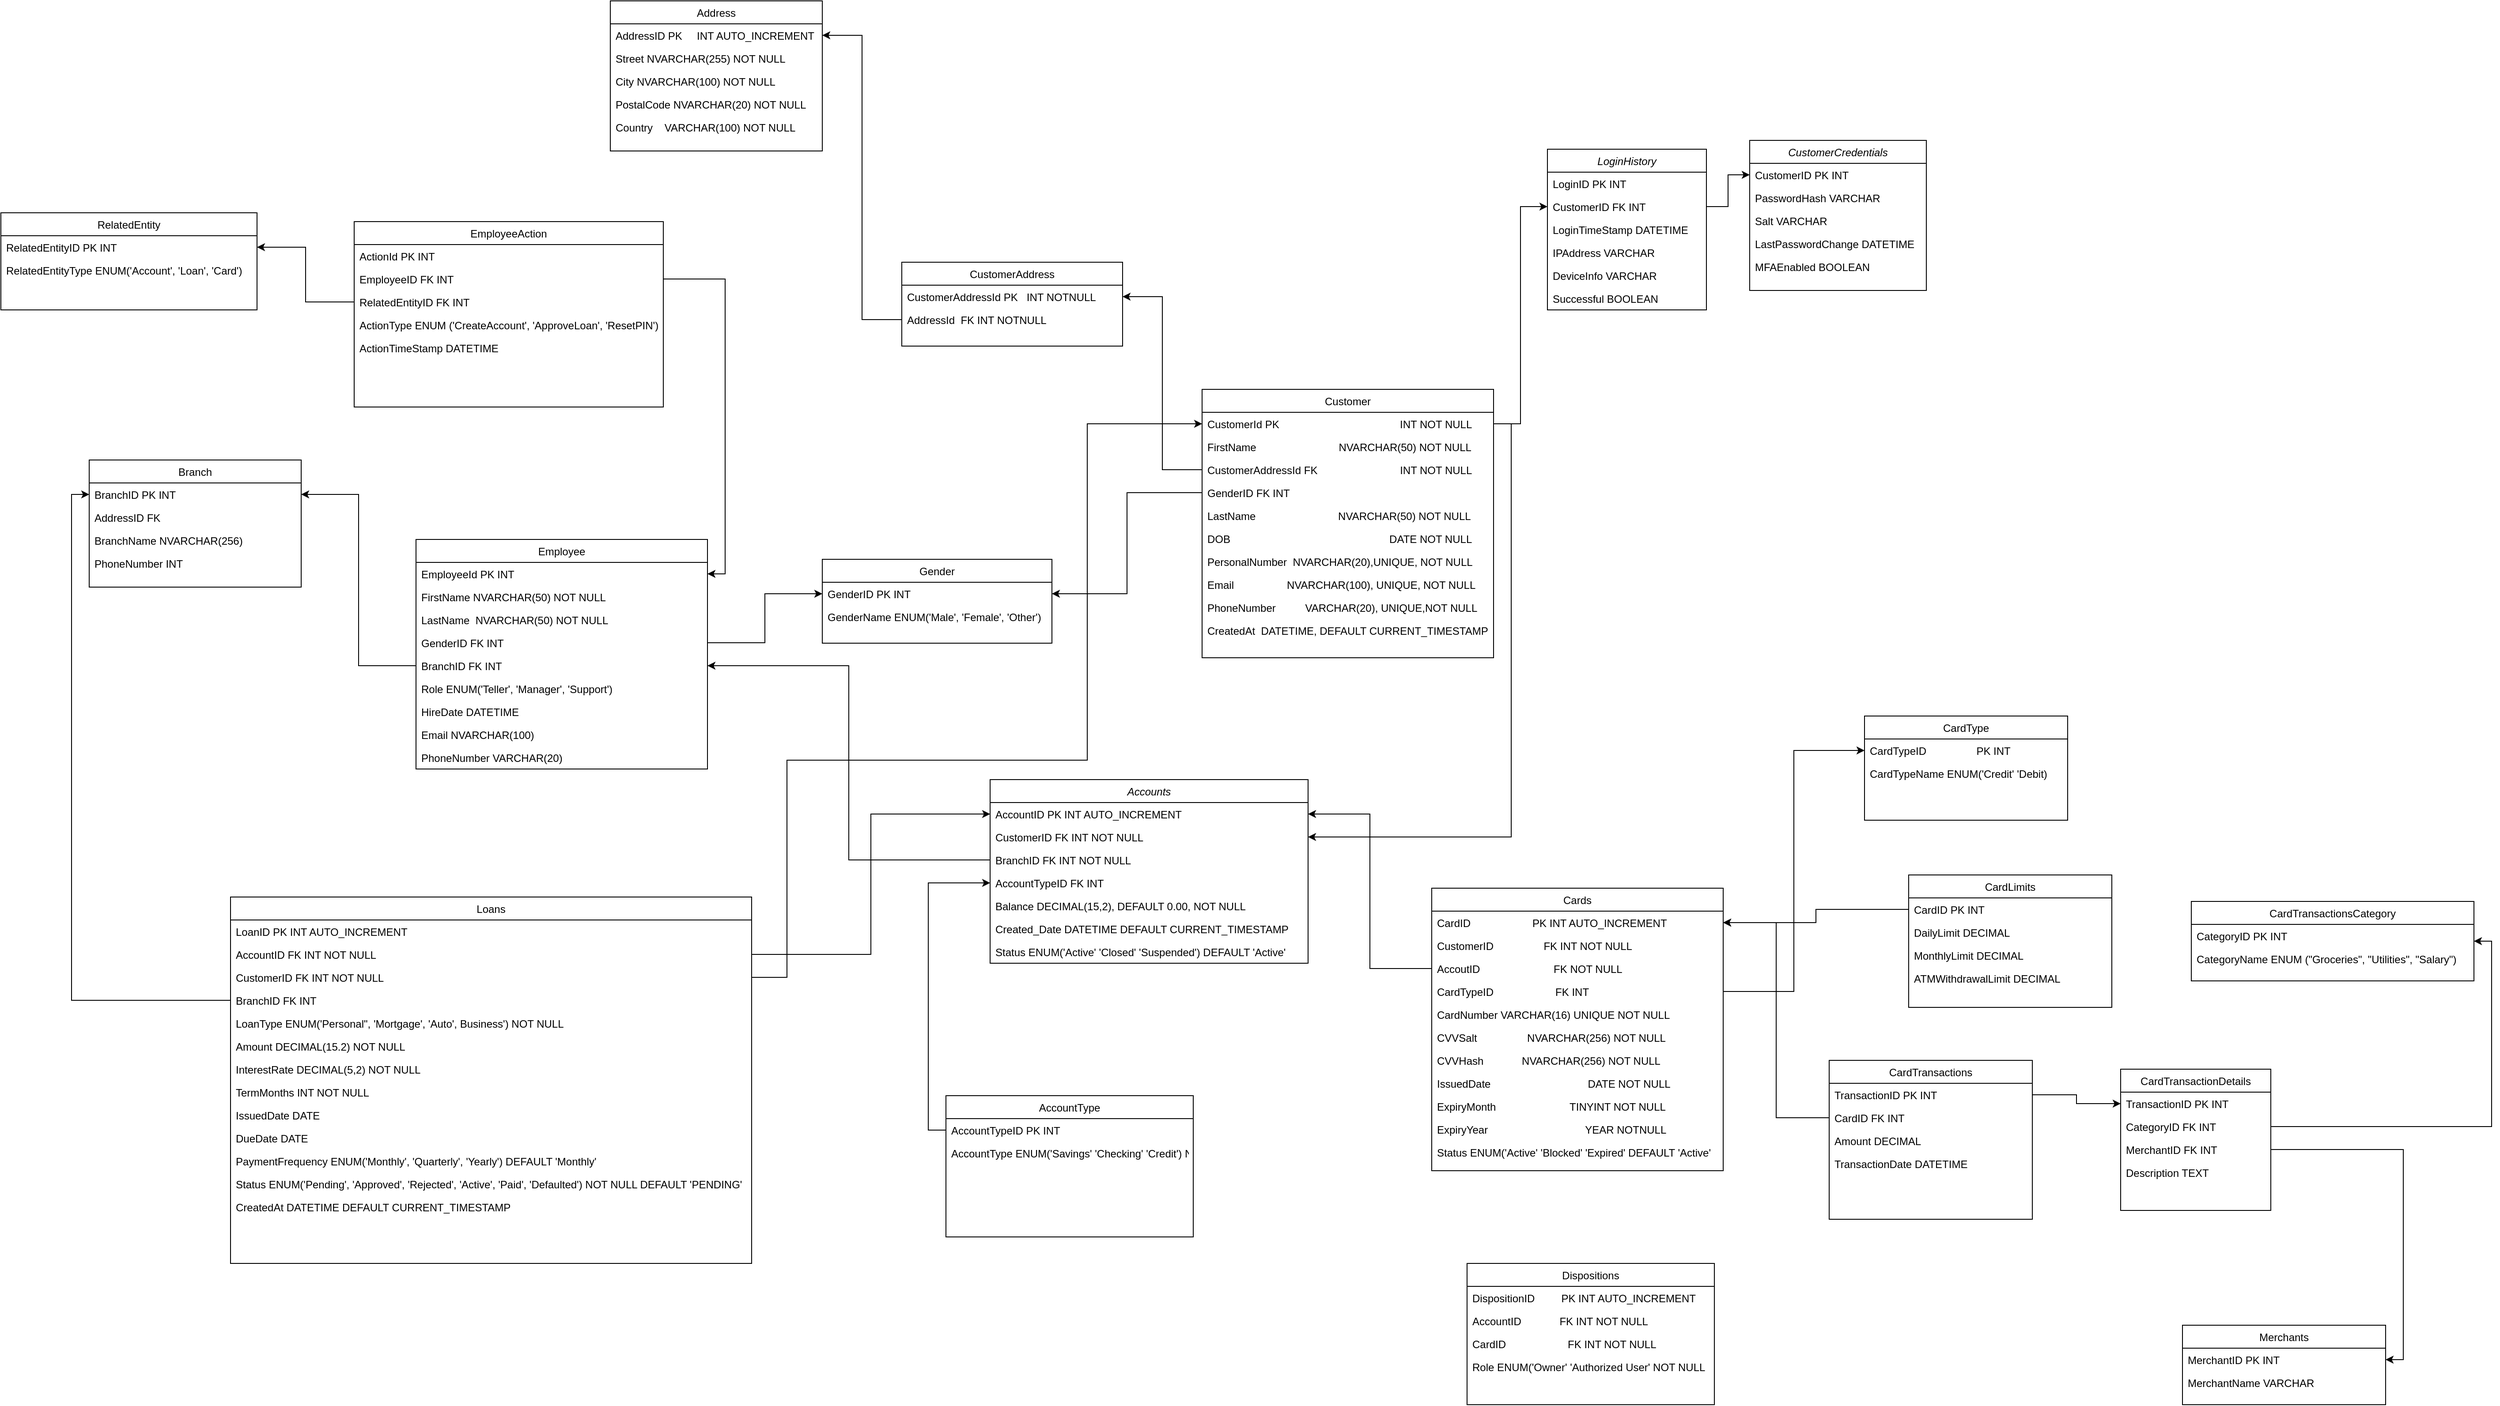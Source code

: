 <mxfile version="26.2.12">
  <diagram id="C5RBs43oDa-KdzZeNtuy" name="Page-1">
    <mxGraphModel dx="2481" dy="2051" grid="1" gridSize="10" guides="1" tooltips="1" connect="1" arrows="1" fold="1" page="1" pageScale="1" pageWidth="827" pageHeight="1169" math="0" shadow="0">
      <root>
        <mxCell id="WIyWlLk6GJQsqaUBKTNV-0" />
        <mxCell id="WIyWlLk6GJQsqaUBKTNV-1" parent="WIyWlLk6GJQsqaUBKTNV-0" />
        <mxCell id="zkfFHV4jXpPFQw0GAbJ--0" value="Accounts" style="swimlane;fontStyle=2;align=center;verticalAlign=top;childLayout=stackLayout;horizontal=1;startSize=26;horizontalStack=0;resizeParent=1;resizeLast=0;collapsible=1;marginBottom=0;rounded=0;shadow=0;strokeWidth=1;" parent="WIyWlLk6GJQsqaUBKTNV-1" vertex="1">
          <mxGeometry x="520" y="2" width="360" height="208" as="geometry">
            <mxRectangle x="230" y="140" width="160" height="26" as="alternateBounds" />
          </mxGeometry>
        </mxCell>
        <mxCell id="zkfFHV4jXpPFQw0GAbJ--1" value="AccountID PK INT AUTO_INCREMENT" style="text;align=left;verticalAlign=top;spacingLeft=4;spacingRight=4;overflow=hidden;rotatable=0;points=[[0,0.5],[1,0.5]];portConstraint=eastwest;" parent="zkfFHV4jXpPFQw0GAbJ--0" vertex="1">
          <mxGeometry y="26" width="360" height="26" as="geometry" />
        </mxCell>
        <mxCell id="zkfFHV4jXpPFQw0GAbJ--2" value="CustomerID FK INT NOT NULL" style="text;align=left;verticalAlign=top;spacingLeft=4;spacingRight=4;overflow=hidden;rotatable=0;points=[[0,0.5],[1,0.5]];portConstraint=eastwest;rounded=0;shadow=0;html=0;" parent="zkfFHV4jXpPFQw0GAbJ--0" vertex="1">
          <mxGeometry y="52" width="360" height="26" as="geometry" />
        </mxCell>
        <mxCell id="zUe7-KobAD5PYVnkhLRR-18" value="BranchID FK INT NOT NULL" style="text;align=left;verticalAlign=top;spacingLeft=4;spacingRight=4;overflow=hidden;rotatable=0;points=[[0,0.5],[1,0.5]];portConstraint=eastwest;rounded=0;shadow=0;html=0;" vertex="1" parent="zkfFHV4jXpPFQw0GAbJ--0">
          <mxGeometry y="78" width="360" height="26" as="geometry" />
        </mxCell>
        <mxCell id="zkfFHV4jXpPFQw0GAbJ--3" value="AccountTypeID FK INT" style="text;align=left;verticalAlign=top;spacingLeft=4;spacingRight=4;overflow=hidden;rotatable=0;points=[[0,0.5],[1,0.5]];portConstraint=eastwest;rounded=0;shadow=0;html=0;" parent="zkfFHV4jXpPFQw0GAbJ--0" vertex="1">
          <mxGeometry y="104" width="360" height="26" as="geometry" />
        </mxCell>
        <mxCell id="L20FEdoM2WHnFdgIkrMi-24" value="Balance DECIMAL(15,2), DEFAULT 0.00, NOT NULL" style="text;align=left;verticalAlign=top;spacingLeft=4;spacingRight=4;overflow=hidden;rotatable=0;points=[[0,0.5],[1,0.5]];portConstraint=eastwest;rounded=0;shadow=0;html=0;" parent="zkfFHV4jXpPFQw0GAbJ--0" vertex="1">
          <mxGeometry y="130" width="360" height="26" as="geometry" />
        </mxCell>
        <mxCell id="L20FEdoM2WHnFdgIkrMi-25" value="Created_Date DATETIME DEFAULT CURRENT_TIMESTAMP" style="text;align=left;verticalAlign=top;spacingLeft=4;spacingRight=4;overflow=hidden;rotatable=0;points=[[0,0.5],[1,0.5]];portConstraint=eastwest;rounded=0;shadow=0;html=0;" parent="zkfFHV4jXpPFQw0GAbJ--0" vertex="1">
          <mxGeometry y="156" width="360" height="26" as="geometry" />
        </mxCell>
        <mxCell id="L20FEdoM2WHnFdgIkrMi-26" value="Status ENUM(&#39;Active&#39; &#39;Closed&#39; &#39;Suspended&#39;) DEFAULT &#39;Active&#39;" style="text;align=left;verticalAlign=top;spacingLeft=4;spacingRight=4;overflow=hidden;rotatable=0;points=[[0,0.5],[1,0.5]];portConstraint=eastwest;rounded=0;shadow=0;html=0;" parent="zkfFHV4jXpPFQw0GAbJ--0" vertex="1">
          <mxGeometry y="182" width="360" height="26" as="geometry" />
        </mxCell>
        <mxCell id="zkfFHV4jXpPFQw0GAbJ--6" value="Customer" style="swimlane;fontStyle=0;align=center;verticalAlign=top;childLayout=stackLayout;horizontal=1;startSize=26;horizontalStack=0;resizeParent=1;resizeLast=0;collapsible=1;marginBottom=0;rounded=0;shadow=0;strokeWidth=1;" parent="WIyWlLk6GJQsqaUBKTNV-1" vertex="1">
          <mxGeometry x="760" y="-440" width="330" height="304" as="geometry">
            <mxRectangle x="130" y="380" width="160" height="26" as="alternateBounds" />
          </mxGeometry>
        </mxCell>
        <mxCell id="zkfFHV4jXpPFQw0GAbJ--11" value="CustomerId PK                                         INT NOT NULL" style="text;align=left;verticalAlign=top;spacingLeft=4;spacingRight=4;overflow=hidden;rotatable=0;points=[[0,0.5],[1,0.5]];portConstraint=eastwest;" parent="zkfFHV4jXpPFQw0GAbJ--6" vertex="1">
          <mxGeometry y="26" width="330" height="26" as="geometry" />
        </mxCell>
        <mxCell id="L20FEdoM2WHnFdgIkrMi-0" value="FirstName                            NVARCHAR(50) NOT NULL" style="text;align=left;verticalAlign=top;spacingLeft=4;spacingRight=4;overflow=hidden;rotatable=0;points=[[0,0.5],[1,0.5]];portConstraint=eastwest;" parent="zkfFHV4jXpPFQw0GAbJ--6" vertex="1">
          <mxGeometry y="52" width="330" height="26" as="geometry" />
        </mxCell>
        <mxCell id="L20FEdoM2WHnFdgIkrMi-3" value="CustomerAddressId FK                            INT NOT NULL" style="text;align=left;verticalAlign=top;spacingLeft=4;spacingRight=4;overflow=hidden;rotatable=0;points=[[0,0.5],[1,0.5]];portConstraint=eastwest;" parent="zkfFHV4jXpPFQw0GAbJ--6" vertex="1">
          <mxGeometry y="78" width="330" height="26" as="geometry" />
        </mxCell>
        <mxCell id="L20FEdoM2WHnFdgIkrMi-2" value="GenderID FK INT" style="text;align=left;verticalAlign=top;spacingLeft=4;spacingRight=4;overflow=hidden;rotatable=0;points=[[0,0.5],[1,0.5]];portConstraint=eastwest;" parent="zkfFHV4jXpPFQw0GAbJ--6" vertex="1">
          <mxGeometry y="104" width="330" height="26" as="geometry" />
        </mxCell>
        <mxCell id="L20FEdoM2WHnFdgIkrMi-1" value="LastName                            NVARCHAR(50) NOT NULL" style="text;align=left;verticalAlign=top;spacingLeft=4;spacingRight=4;overflow=hidden;rotatable=0;points=[[0,0.5],[1,0.5]];portConstraint=eastwest;" parent="zkfFHV4jXpPFQw0GAbJ--6" vertex="1">
          <mxGeometry y="130" width="330" height="26" as="geometry" />
        </mxCell>
        <mxCell id="L20FEdoM2WHnFdgIkrMi-10" value="DOB                                                      DATE NOT NULL" style="text;align=left;verticalAlign=top;spacingLeft=4;spacingRight=4;overflow=hidden;rotatable=0;points=[[0,0.5],[1,0.5]];portConstraint=eastwest;" parent="zkfFHV4jXpPFQw0GAbJ--6" vertex="1">
          <mxGeometry y="156" width="330" height="26" as="geometry" />
        </mxCell>
        <mxCell id="L20FEdoM2WHnFdgIkrMi-11" value="PersonalNumber  NVARCHAR(20),UNIQUE, NOT NULL" style="text;align=left;verticalAlign=top;spacingLeft=4;spacingRight=4;overflow=hidden;rotatable=0;points=[[0,0.5],[1,0.5]];portConstraint=eastwest;" parent="zkfFHV4jXpPFQw0GAbJ--6" vertex="1">
          <mxGeometry y="182" width="330" height="26" as="geometry" />
        </mxCell>
        <mxCell id="L20FEdoM2WHnFdgIkrMi-12" value="Email                  NVARCHAR(100), UNIQUE, NOT NULL" style="text;align=left;verticalAlign=top;spacingLeft=4;spacingRight=4;overflow=hidden;rotatable=0;points=[[0,0.5],[1,0.5]];portConstraint=eastwest;" parent="zkfFHV4jXpPFQw0GAbJ--6" vertex="1">
          <mxGeometry y="208" width="330" height="26" as="geometry" />
        </mxCell>
        <mxCell id="L20FEdoM2WHnFdgIkrMi-13" value="PhoneNumber          VARCHAR(20), UNIQUE,NOT NULL" style="text;align=left;verticalAlign=top;spacingLeft=4;spacingRight=4;overflow=hidden;rotatable=0;points=[[0,0.5],[1,0.5]];portConstraint=eastwest;" parent="zkfFHV4jXpPFQw0GAbJ--6" vertex="1">
          <mxGeometry y="234" width="330" height="26" as="geometry" />
        </mxCell>
        <mxCell id="L20FEdoM2WHnFdgIkrMi-14" value="CreatedAt  DATETIME, DEFAULT CURRENT_TIMESTAMP" style="text;align=left;verticalAlign=top;spacingLeft=4;spacingRight=4;overflow=hidden;rotatable=0;points=[[0,0.5],[1,0.5]];portConstraint=eastwest;" parent="zkfFHV4jXpPFQw0GAbJ--6" vertex="1">
          <mxGeometry y="260" width="330" height="26" as="geometry" />
        </mxCell>
        <mxCell id="zkfFHV4jXpPFQw0GAbJ--17" value="Cards" style="swimlane;fontStyle=0;align=center;verticalAlign=top;childLayout=stackLayout;horizontal=1;startSize=26;horizontalStack=0;resizeParent=1;resizeLast=0;collapsible=1;marginBottom=0;rounded=0;shadow=0;strokeWidth=1;" parent="WIyWlLk6GJQsqaUBKTNV-1" vertex="1">
          <mxGeometry x="1020" y="125" width="330" height="320" as="geometry">
            <mxRectangle x="550" y="140" width="160" height="26" as="alternateBounds" />
          </mxGeometry>
        </mxCell>
        <mxCell id="zkfFHV4jXpPFQw0GAbJ--25" value="CardID                     PK INT AUTO_INCREMENT" style="text;align=left;verticalAlign=top;spacingLeft=4;spacingRight=4;overflow=hidden;rotatable=0;points=[[0,0.5],[1,0.5]];portConstraint=eastwest;" parent="zkfFHV4jXpPFQw0GAbJ--17" vertex="1">
          <mxGeometry y="26" width="330" height="26" as="geometry" />
        </mxCell>
        <mxCell id="L20FEdoM2WHnFdgIkrMi-30" value="CustomerID                 FK INT NOT NULL" style="text;align=left;verticalAlign=top;spacingLeft=4;spacingRight=4;overflow=hidden;rotatable=0;points=[[0,0.5],[1,0.5]];portConstraint=eastwest;" parent="zkfFHV4jXpPFQw0GAbJ--17" vertex="1">
          <mxGeometry y="52" width="330" height="26" as="geometry" />
        </mxCell>
        <mxCell id="L20FEdoM2WHnFdgIkrMi-31" value="AccoutID                         FK NOT NULL" style="text;align=left;verticalAlign=top;spacingLeft=4;spacingRight=4;overflow=hidden;rotatable=0;points=[[0,0.5],[1,0.5]];portConstraint=eastwest;" parent="zkfFHV4jXpPFQw0GAbJ--17" vertex="1">
          <mxGeometry y="78" width="330" height="26" as="geometry" />
        </mxCell>
        <mxCell id="L20FEdoM2WHnFdgIkrMi-32" value="CardTypeID                     FK INT" style="text;align=left;verticalAlign=top;spacingLeft=4;spacingRight=4;overflow=hidden;rotatable=0;points=[[0,0.5],[1,0.5]];portConstraint=eastwest;" parent="zkfFHV4jXpPFQw0GAbJ--17" vertex="1">
          <mxGeometry y="104" width="330" height="26" as="geometry" />
        </mxCell>
        <mxCell id="L20FEdoM2WHnFdgIkrMi-33" value="CardNumber VARCHAR(16) UNIQUE NOT NULL" style="text;align=left;verticalAlign=top;spacingLeft=4;spacingRight=4;overflow=hidden;rotatable=0;points=[[0,0.5],[1,0.5]];portConstraint=eastwest;" parent="zkfFHV4jXpPFQw0GAbJ--17" vertex="1">
          <mxGeometry y="130" width="330" height="26" as="geometry" />
        </mxCell>
        <mxCell id="L20FEdoM2WHnFdgIkrMi-35" value="CVVSalt                 NVARCHAR(256) NOT NULL" style="text;align=left;verticalAlign=top;spacingLeft=4;spacingRight=4;overflow=hidden;rotatable=0;points=[[0,0.5],[1,0.5]];portConstraint=eastwest;" parent="zkfFHV4jXpPFQw0GAbJ--17" vertex="1">
          <mxGeometry y="156" width="330" height="26" as="geometry" />
        </mxCell>
        <mxCell id="L20FEdoM2WHnFdgIkrMi-47" value="CVVHash             NVARCHAR(256) NOT NULL" style="text;align=left;verticalAlign=top;spacingLeft=4;spacingRight=4;overflow=hidden;rotatable=0;points=[[0,0.5],[1,0.5]];portConstraint=eastwest;" parent="zkfFHV4jXpPFQw0GAbJ--17" vertex="1">
          <mxGeometry y="182" width="330" height="26" as="geometry" />
        </mxCell>
        <mxCell id="L20FEdoM2WHnFdgIkrMi-48" value="IssuedDate                                 DATE NOT NULL" style="text;align=left;verticalAlign=top;spacingLeft=4;spacingRight=4;overflow=hidden;rotatable=0;points=[[0,0.5],[1,0.5]];portConstraint=eastwest;" parent="zkfFHV4jXpPFQw0GAbJ--17" vertex="1">
          <mxGeometry y="208" width="330" height="26" as="geometry" />
        </mxCell>
        <mxCell id="L20FEdoM2WHnFdgIkrMi-49" value="ExpiryMonth                         TINYINT NOT NULL" style="text;align=left;verticalAlign=top;spacingLeft=4;spacingRight=4;overflow=hidden;rotatable=0;points=[[0,0.5],[1,0.5]];portConstraint=eastwest;" parent="zkfFHV4jXpPFQw0GAbJ--17" vertex="1">
          <mxGeometry y="234" width="330" height="26" as="geometry" />
        </mxCell>
        <mxCell id="L20FEdoM2WHnFdgIkrMi-50" value="ExpiryYear                                 YEAR NOTNULL" style="text;align=left;verticalAlign=top;spacingLeft=4;spacingRight=4;overflow=hidden;rotatable=0;points=[[0,0.5],[1,0.5]];portConstraint=eastwest;" parent="zkfFHV4jXpPFQw0GAbJ--17" vertex="1">
          <mxGeometry y="260" width="330" height="26" as="geometry" />
        </mxCell>
        <mxCell id="L20FEdoM2WHnFdgIkrMi-51" value="Status ENUM(&#39;Active&#39; &#39;Blocked&#39; &#39;Expired&#39; DEFAULT &#39;Active&#39;" style="text;align=left;verticalAlign=top;spacingLeft=4;spacingRight=4;overflow=hidden;rotatable=0;points=[[0,0.5],[1,0.5]];portConstraint=eastwest;" parent="zkfFHV4jXpPFQw0GAbJ--17" vertex="1">
          <mxGeometry y="286" width="330" height="26" as="geometry" />
        </mxCell>
        <mxCell id="mlE2L32ze8zpau-qUBDH-3" value="Address" style="swimlane;fontStyle=0;align=center;verticalAlign=top;childLayout=stackLayout;horizontal=1;startSize=26;horizontalStack=0;resizeParent=1;resizeLast=0;collapsible=1;marginBottom=0;rounded=0;shadow=0;strokeWidth=1;" parent="WIyWlLk6GJQsqaUBKTNV-1" vertex="1">
          <mxGeometry x="90" y="-880" width="240" height="170" as="geometry">
            <mxRectangle x="340" y="380" width="170" height="26" as="alternateBounds" />
          </mxGeometry>
        </mxCell>
        <mxCell id="mlE2L32ze8zpau-qUBDH-4" value="AddressID PK     INT AUTO_INCREMENT" style="text;align=left;verticalAlign=top;spacingLeft=4;spacingRight=4;overflow=hidden;rotatable=0;points=[[0,0.5],[1,0.5]];portConstraint=eastwest;" parent="mlE2L32ze8zpau-qUBDH-3" vertex="1">
          <mxGeometry y="26" width="240" height="26" as="geometry" />
        </mxCell>
        <mxCell id="L20FEdoM2WHnFdgIkrMi-16" value="Street NVARCHAR(255) NOT NULL" style="text;align=left;verticalAlign=top;spacingLeft=4;spacingRight=4;overflow=hidden;rotatable=0;points=[[0,0.5],[1,0.5]];portConstraint=eastwest;" parent="mlE2L32ze8zpau-qUBDH-3" vertex="1">
          <mxGeometry y="52" width="240" height="26" as="geometry" />
        </mxCell>
        <mxCell id="L20FEdoM2WHnFdgIkrMi-17" value="City NVARCHAR(100) NOT NULL" style="text;align=left;verticalAlign=top;spacingLeft=4;spacingRight=4;overflow=hidden;rotatable=0;points=[[0,0.5],[1,0.5]];portConstraint=eastwest;" parent="mlE2L32ze8zpau-qUBDH-3" vertex="1">
          <mxGeometry y="78" width="240" height="26" as="geometry" />
        </mxCell>
        <mxCell id="L20FEdoM2WHnFdgIkrMi-18" value="PostalCode NVARCHAR(20) NOT NULL" style="text;align=left;verticalAlign=top;spacingLeft=4;spacingRight=4;overflow=hidden;rotatable=0;points=[[0,0.5],[1,0.5]];portConstraint=eastwest;" parent="mlE2L32ze8zpau-qUBDH-3" vertex="1">
          <mxGeometry y="104" width="240" height="26" as="geometry" />
        </mxCell>
        <mxCell id="L20FEdoM2WHnFdgIkrMi-19" value="Country    VARCHAR(100) NOT NULL&#xa;" style="text;align=left;verticalAlign=top;spacingLeft=4;spacingRight=4;overflow=hidden;rotatable=0;points=[[0,0.5],[1,0.5]];portConstraint=eastwest;" parent="mlE2L32ze8zpau-qUBDH-3" vertex="1">
          <mxGeometry y="130" width="240" height="26" as="geometry" />
        </mxCell>
        <mxCell id="mlE2L32ze8zpau-qUBDH-6" value="CardType" style="swimlane;fontStyle=0;align=center;verticalAlign=top;childLayout=stackLayout;horizontal=1;startSize=26;horizontalStack=0;resizeParent=1;resizeLast=0;collapsible=1;marginBottom=0;rounded=0;shadow=0;strokeWidth=1;" parent="WIyWlLk6GJQsqaUBKTNV-1" vertex="1">
          <mxGeometry x="1510" y="-70" width="230" height="118" as="geometry">
            <mxRectangle x="550" y="140" width="160" height="26" as="alternateBounds" />
          </mxGeometry>
        </mxCell>
        <mxCell id="L20FEdoM2WHnFdgIkrMi-45" value="CardTypeID                 PK INT" style="text;align=left;verticalAlign=top;spacingLeft=4;spacingRight=4;overflow=hidden;rotatable=0;points=[[0,0.5],[1,0.5]];portConstraint=eastwest;" parent="mlE2L32ze8zpau-qUBDH-6" vertex="1">
          <mxGeometry y="26" width="230" height="26" as="geometry" />
        </mxCell>
        <mxCell id="L20FEdoM2WHnFdgIkrMi-46" value="CardTypeName ENUM(&#39;Credit&#39; &#39;Debit)" style="text;align=left;verticalAlign=top;spacingLeft=4;spacingRight=4;overflow=hidden;rotatable=0;points=[[0,0.5],[1,0.5]];portConstraint=eastwest;" parent="mlE2L32ze8zpau-qUBDH-6" vertex="1">
          <mxGeometry y="52" width="230" height="26" as="geometry" />
        </mxCell>
        <mxCell id="mlE2L32ze8zpau-qUBDH-21" value="Loans" style="swimlane;fontStyle=0;align=center;verticalAlign=top;childLayout=stackLayout;horizontal=1;startSize=26;horizontalStack=0;resizeParent=1;resizeLast=0;collapsible=1;marginBottom=0;rounded=0;shadow=0;strokeWidth=1;" parent="WIyWlLk6GJQsqaUBKTNV-1" vertex="1">
          <mxGeometry x="-340" y="135" width="590" height="415" as="geometry">
            <mxRectangle x="130" y="380" width="160" height="26" as="alternateBounds" />
          </mxGeometry>
        </mxCell>
        <mxCell id="mlE2L32ze8zpau-qUBDH-22" value="LoanID PK INT AUTO_INCREMENT" style="text;align=left;verticalAlign=top;spacingLeft=4;spacingRight=4;overflow=hidden;rotatable=0;points=[[0,0.5],[1,0.5]];portConstraint=eastwest;" parent="mlE2L32ze8zpau-qUBDH-21" vertex="1">
          <mxGeometry y="26" width="590" height="26" as="geometry" />
        </mxCell>
        <mxCell id="mlE2L32ze8zpau-qUBDH-23" value="AccountID FK INT NOT NULL" style="text;align=left;verticalAlign=top;spacingLeft=4;spacingRight=4;overflow=hidden;rotatable=0;points=[[0,0.5],[1,0.5]];portConstraint=eastwest;rounded=0;shadow=0;html=0;" parent="mlE2L32ze8zpau-qUBDH-21" vertex="1">
          <mxGeometry y="52" width="590" height="26" as="geometry" />
        </mxCell>
        <mxCell id="mlE2L32ze8zpau-qUBDH-26" value="CustomerID FK INT NOT NULL" style="text;align=left;verticalAlign=top;spacingLeft=4;spacingRight=4;overflow=hidden;rotatable=0;points=[[0,0.5],[1,0.5]];portConstraint=eastwest;" parent="mlE2L32ze8zpau-qUBDH-21" vertex="1">
          <mxGeometry y="78" width="590" height="26" as="geometry" />
        </mxCell>
        <mxCell id="zUe7-KobAD5PYVnkhLRR-36" value="BranchID FK INT" style="text;align=left;verticalAlign=top;spacingLeft=4;spacingRight=4;overflow=hidden;rotatable=0;points=[[0,0.5],[1,0.5]];portConstraint=eastwest;" vertex="1" parent="mlE2L32ze8zpau-qUBDH-21">
          <mxGeometry y="104" width="590" height="26" as="geometry" />
        </mxCell>
        <mxCell id="zUe7-KobAD5PYVnkhLRR-27" value="LoanType ENUM(&#39;Personal&quot;, &#39;Mortgage&#39;, &#39;Auto&#39;, Business&#39;) NOT NULL" style="text;align=left;verticalAlign=top;spacingLeft=4;spacingRight=4;overflow=hidden;rotatable=0;points=[[0,0.5],[1,0.5]];portConstraint=eastwest;" vertex="1" parent="mlE2L32ze8zpau-qUBDH-21">
          <mxGeometry y="130" width="590" height="26" as="geometry" />
        </mxCell>
        <mxCell id="zUe7-KobAD5PYVnkhLRR-28" value="Amount DECIMAL(15.2) NOT NULL" style="text;align=left;verticalAlign=top;spacingLeft=4;spacingRight=4;overflow=hidden;rotatable=0;points=[[0,0.5],[1,0.5]];portConstraint=eastwest;" vertex="1" parent="mlE2L32ze8zpau-qUBDH-21">
          <mxGeometry y="156" width="590" height="26" as="geometry" />
        </mxCell>
        <mxCell id="zUe7-KobAD5PYVnkhLRR-29" value="InterestRate DECIMAL(5,2) NOT NULL" style="text;align=left;verticalAlign=top;spacingLeft=4;spacingRight=4;overflow=hidden;rotatable=0;points=[[0,0.5],[1,0.5]];portConstraint=eastwest;" vertex="1" parent="mlE2L32ze8zpau-qUBDH-21">
          <mxGeometry y="182" width="590" height="26" as="geometry" />
        </mxCell>
        <mxCell id="zUe7-KobAD5PYVnkhLRR-30" value="TermMonths INT NOT NULL" style="text;align=left;verticalAlign=top;spacingLeft=4;spacingRight=4;overflow=hidden;rotatable=0;points=[[0,0.5],[1,0.5]];portConstraint=eastwest;" vertex="1" parent="mlE2L32ze8zpau-qUBDH-21">
          <mxGeometry y="208" width="590" height="26" as="geometry" />
        </mxCell>
        <mxCell id="zUe7-KobAD5PYVnkhLRR-31" value="IssuedDate DATE" style="text;align=left;verticalAlign=top;spacingLeft=4;spacingRight=4;overflow=hidden;rotatable=0;points=[[0,0.5],[1,0.5]];portConstraint=eastwest;" vertex="1" parent="mlE2L32ze8zpau-qUBDH-21">
          <mxGeometry y="234" width="590" height="26" as="geometry" />
        </mxCell>
        <mxCell id="zUe7-KobAD5PYVnkhLRR-32" value="DueDate DATE" style="text;align=left;verticalAlign=top;spacingLeft=4;spacingRight=4;overflow=hidden;rotatable=0;points=[[0,0.5],[1,0.5]];portConstraint=eastwest;" vertex="1" parent="mlE2L32ze8zpau-qUBDH-21">
          <mxGeometry y="260" width="590" height="26" as="geometry" />
        </mxCell>
        <mxCell id="zUe7-KobAD5PYVnkhLRR-33" value="PaymentFrequency ENUM(&#39;Monthly&#39;, &#39;Quarterly&#39;, &#39;Yearly&#39;) DEFAULT &#39;Monthly&#39;" style="text;align=left;verticalAlign=top;spacingLeft=4;spacingRight=4;overflow=hidden;rotatable=0;points=[[0,0.5],[1,0.5]];portConstraint=eastwest;" vertex="1" parent="mlE2L32ze8zpau-qUBDH-21">
          <mxGeometry y="286" width="590" height="26" as="geometry" />
        </mxCell>
        <mxCell id="zUe7-KobAD5PYVnkhLRR-34" value="Status ENUM(&#39;Pending&#39;, &#39;Approved&#39;, &#39;Rejected&#39;, &#39;Active&#39;, &#39;Paid&#39;, &#39;Defaulted&#39;) NOT NULL DEFAULT &#39;PENDING&#39;" style="text;align=left;verticalAlign=top;spacingLeft=4;spacingRight=4;overflow=hidden;rotatable=0;points=[[0,0.5],[1,0.5]];portConstraint=eastwest;" vertex="1" parent="mlE2L32ze8zpau-qUBDH-21">
          <mxGeometry y="312" width="590" height="26" as="geometry" />
        </mxCell>
        <mxCell id="zUe7-KobAD5PYVnkhLRR-37" value="CreatedAt DATETIME DEFAULT CURRENT_TIMESTAMP" style="text;align=left;verticalAlign=top;spacingLeft=4;spacingRight=4;overflow=hidden;rotatable=0;points=[[0,0.5],[1,0.5]];portConstraint=eastwest;" vertex="1" parent="mlE2L32ze8zpau-qUBDH-21">
          <mxGeometry y="338" width="590" height="26" as="geometry" />
        </mxCell>
        <mxCell id="L20FEdoM2WHnFdgIkrMi-4" value="CustomerAddress" style="swimlane;fontStyle=0;align=center;verticalAlign=top;childLayout=stackLayout;horizontal=1;startSize=26;horizontalStack=0;resizeParent=1;resizeLast=0;collapsible=1;marginBottom=0;rounded=0;shadow=0;strokeWidth=1;" parent="WIyWlLk6GJQsqaUBKTNV-1" vertex="1">
          <mxGeometry x="420" y="-584" width="250" height="95" as="geometry">
            <mxRectangle x="340" y="380" width="170" height="26" as="alternateBounds" />
          </mxGeometry>
        </mxCell>
        <mxCell id="L20FEdoM2WHnFdgIkrMi-5" value="CustomerAddressId PK   INT NOTNULL" style="text;align=left;verticalAlign=top;spacingLeft=4;spacingRight=4;overflow=hidden;rotatable=0;points=[[0,0.5],[1,0.5]];portConstraint=eastwest;" parent="L20FEdoM2WHnFdgIkrMi-4" vertex="1">
          <mxGeometry y="26" width="250" height="26" as="geometry" />
        </mxCell>
        <mxCell id="L20FEdoM2WHnFdgIkrMi-6" value="AddressId  FK INT NOTNULL" style="text;align=left;verticalAlign=top;spacingLeft=4;spacingRight=4;overflow=hidden;rotatable=0;points=[[0,0.5],[1,0.5]];portConstraint=eastwest;" parent="L20FEdoM2WHnFdgIkrMi-4" vertex="1">
          <mxGeometry y="52" width="250" height="26" as="geometry" />
        </mxCell>
        <mxCell id="L20FEdoM2WHnFdgIkrMi-52" value="Dispositions" style="swimlane;fontStyle=0;align=center;verticalAlign=top;childLayout=stackLayout;horizontal=1;startSize=26;horizontalStack=0;resizeParent=1;resizeLast=0;collapsible=1;marginBottom=0;rounded=0;shadow=0;strokeWidth=1;" parent="WIyWlLk6GJQsqaUBKTNV-1" vertex="1">
          <mxGeometry x="1060" y="550" width="280" height="160" as="geometry">
            <mxRectangle x="130" y="380" width="160" height="26" as="alternateBounds" />
          </mxGeometry>
        </mxCell>
        <mxCell id="L20FEdoM2WHnFdgIkrMi-53" value="DispositionID         PK INT AUTO_INCREMENT" style="text;align=left;verticalAlign=top;spacingLeft=4;spacingRight=4;overflow=hidden;rotatable=0;points=[[0,0.5],[1,0.5]];portConstraint=eastwest;" parent="L20FEdoM2WHnFdgIkrMi-52" vertex="1">
          <mxGeometry y="26" width="280" height="26" as="geometry" />
        </mxCell>
        <mxCell id="L20FEdoM2WHnFdgIkrMi-57" value="AccountID             FK INT NOT NULL" style="text;align=left;verticalAlign=top;spacingLeft=4;spacingRight=4;overflow=hidden;rotatable=0;points=[[0,0.5],[1,0.5]];portConstraint=eastwest;" parent="L20FEdoM2WHnFdgIkrMi-52" vertex="1">
          <mxGeometry y="52" width="280" height="26" as="geometry" />
        </mxCell>
        <mxCell id="L20FEdoM2WHnFdgIkrMi-64" value="CardID                     FK INT NOT NULL" style="text;align=left;verticalAlign=top;spacingLeft=4;spacingRight=4;overflow=hidden;rotatable=0;points=[[0,0.5],[1,0.5]];portConstraint=eastwest;" parent="L20FEdoM2WHnFdgIkrMi-52" vertex="1">
          <mxGeometry y="78" width="280" height="26" as="geometry" />
        </mxCell>
        <mxCell id="L20FEdoM2WHnFdgIkrMi-65" value="Role ENUM(&#39;Owner&#39; &#39;Authorized User&#39; NOT NULL&#xa;" style="text;align=left;verticalAlign=top;spacingLeft=4;spacingRight=4;overflow=hidden;rotatable=0;points=[[0,0.5],[1,0.5]];portConstraint=eastwest;" parent="L20FEdoM2WHnFdgIkrMi-52" vertex="1">
          <mxGeometry y="104" width="280" height="26" as="geometry" />
        </mxCell>
        <mxCell id="zU0e9vb9kJjyDiXR6EPO-0" value="LoginHistory" style="swimlane;fontStyle=2;align=center;verticalAlign=top;childLayout=stackLayout;horizontal=1;startSize=26;horizontalStack=0;resizeParent=1;resizeLast=0;collapsible=1;marginBottom=0;rounded=0;shadow=0;strokeWidth=1;" parent="WIyWlLk6GJQsqaUBKTNV-1" vertex="1">
          <mxGeometry x="1151" y="-712" width="180" height="182" as="geometry">
            <mxRectangle x="230" y="140" width="160" height="26" as="alternateBounds" />
          </mxGeometry>
        </mxCell>
        <mxCell id="zU0e9vb9kJjyDiXR6EPO-1" value="LoginID PK INT" style="text;align=left;verticalAlign=top;spacingLeft=4;spacingRight=4;overflow=hidden;rotatable=0;points=[[0,0.5],[1,0.5]];portConstraint=eastwest;" parent="zU0e9vb9kJjyDiXR6EPO-0" vertex="1">
          <mxGeometry y="26" width="180" height="26" as="geometry" />
        </mxCell>
        <mxCell id="zU0e9vb9kJjyDiXR6EPO-2" value="CustomerID FK INT" style="text;align=left;verticalAlign=top;spacingLeft=4;spacingRight=4;overflow=hidden;rotatable=0;points=[[0,0.5],[1,0.5]];portConstraint=eastwest;rounded=0;shadow=0;html=0;" parent="zU0e9vb9kJjyDiXR6EPO-0" vertex="1">
          <mxGeometry y="52" width="180" height="26" as="geometry" />
        </mxCell>
        <mxCell id="zU0e9vb9kJjyDiXR6EPO-3" value="LoginTimeStamp DATETIME" style="text;align=left;verticalAlign=top;spacingLeft=4;spacingRight=4;overflow=hidden;rotatable=0;points=[[0,0.5],[1,0.5]];portConstraint=eastwest;rounded=0;shadow=0;html=0;" parent="zU0e9vb9kJjyDiXR6EPO-0" vertex="1">
          <mxGeometry y="78" width="180" height="26" as="geometry" />
        </mxCell>
        <mxCell id="zU0e9vb9kJjyDiXR6EPO-4" value="IPAddress VARCHAR" style="text;align=left;verticalAlign=top;spacingLeft=4;spacingRight=4;overflow=hidden;rotatable=0;points=[[0,0.5],[1,0.5]];portConstraint=eastwest;rounded=0;shadow=0;html=0;" parent="zU0e9vb9kJjyDiXR6EPO-0" vertex="1">
          <mxGeometry y="104" width="180" height="26" as="geometry" />
        </mxCell>
        <mxCell id="zU0e9vb9kJjyDiXR6EPO-5" value="DeviceInfo VARCHAR" style="text;align=left;verticalAlign=top;spacingLeft=4;spacingRight=4;overflow=hidden;rotatable=0;points=[[0,0.5],[1,0.5]];portConstraint=eastwest;rounded=0;shadow=0;html=0;" parent="zU0e9vb9kJjyDiXR6EPO-0" vertex="1">
          <mxGeometry y="130" width="180" height="26" as="geometry" />
        </mxCell>
        <mxCell id="zU0e9vb9kJjyDiXR6EPO-6" value="Successful BOOLEAN" style="text;align=left;verticalAlign=top;spacingLeft=4;spacingRight=4;overflow=hidden;rotatable=0;points=[[0,0.5],[1,0.5]];portConstraint=eastwest;rounded=0;shadow=0;html=0;" parent="zU0e9vb9kJjyDiXR6EPO-0" vertex="1">
          <mxGeometry y="156" width="180" height="26" as="geometry" />
        </mxCell>
        <mxCell id="zU0e9vb9kJjyDiXR6EPO-7" value="CustomerCredentials" style="swimlane;fontStyle=2;align=center;verticalAlign=top;childLayout=stackLayout;horizontal=1;startSize=26;horizontalStack=0;resizeParent=1;resizeLast=0;collapsible=1;marginBottom=0;rounded=0;shadow=0;strokeWidth=1;" parent="WIyWlLk6GJQsqaUBKTNV-1" vertex="1">
          <mxGeometry x="1380" y="-722" width="200" height="170" as="geometry">
            <mxRectangle x="230" y="140" width="160" height="26" as="alternateBounds" />
          </mxGeometry>
        </mxCell>
        <mxCell id="zU0e9vb9kJjyDiXR6EPO-8" value="CustomerID PK INT" style="text;align=left;verticalAlign=top;spacingLeft=4;spacingRight=4;overflow=hidden;rotatable=0;points=[[0,0.5],[1,0.5]];portConstraint=eastwest;" parent="zU0e9vb9kJjyDiXR6EPO-7" vertex="1">
          <mxGeometry y="26" width="200" height="26" as="geometry" />
        </mxCell>
        <mxCell id="zU0e9vb9kJjyDiXR6EPO-9" value="PasswordHash VARCHAR" style="text;align=left;verticalAlign=top;spacingLeft=4;spacingRight=4;overflow=hidden;rotatable=0;points=[[0,0.5],[1,0.5]];portConstraint=eastwest;rounded=0;shadow=0;html=0;" parent="zU0e9vb9kJjyDiXR6EPO-7" vertex="1">
          <mxGeometry y="52" width="200" height="26" as="geometry" />
        </mxCell>
        <mxCell id="zU0e9vb9kJjyDiXR6EPO-10" value="Salt VARCHAR" style="text;align=left;verticalAlign=top;spacingLeft=4;spacingRight=4;overflow=hidden;rotatable=0;points=[[0,0.5],[1,0.5]];portConstraint=eastwest;rounded=0;shadow=0;html=0;" parent="zU0e9vb9kJjyDiXR6EPO-7" vertex="1">
          <mxGeometry y="78" width="200" height="26" as="geometry" />
        </mxCell>
        <mxCell id="zU0e9vb9kJjyDiXR6EPO-11" value="LastPasswordChange DATETIME" style="text;align=left;verticalAlign=top;spacingLeft=4;spacingRight=4;overflow=hidden;rotatable=0;points=[[0,0.5],[1,0.5]];portConstraint=eastwest;rounded=0;shadow=0;html=0;" parent="zU0e9vb9kJjyDiXR6EPO-7" vertex="1">
          <mxGeometry y="104" width="200" height="26" as="geometry" />
        </mxCell>
        <mxCell id="zU0e9vb9kJjyDiXR6EPO-12" value="MFAEnabled BOOLEAN" style="text;align=left;verticalAlign=top;spacingLeft=4;spacingRight=4;overflow=hidden;rotatable=0;points=[[0,0.5],[1,0.5]];portConstraint=eastwest;rounded=0;shadow=0;html=0;" parent="zU0e9vb9kJjyDiXR6EPO-7" vertex="1">
          <mxGeometry y="130" width="200" height="26" as="geometry" />
        </mxCell>
        <mxCell id="zU0e9vb9kJjyDiXR6EPO-14" value="CardTransactionsCategory" style="swimlane;fontStyle=0;align=center;verticalAlign=top;childLayout=stackLayout;horizontal=1;startSize=26;horizontalStack=0;resizeParent=1;resizeLast=0;collapsible=1;marginBottom=0;rounded=0;shadow=0;strokeWidth=1;" parent="WIyWlLk6GJQsqaUBKTNV-1" vertex="1">
          <mxGeometry x="1880" y="140" width="320" height="90" as="geometry">
            <mxRectangle x="130" y="380" width="160" height="26" as="alternateBounds" />
          </mxGeometry>
        </mxCell>
        <mxCell id="zU0e9vb9kJjyDiXR6EPO-15" value="CategoryID PK INT" style="text;align=left;verticalAlign=top;spacingLeft=4;spacingRight=4;overflow=hidden;rotatable=0;points=[[0,0.5],[1,0.5]];portConstraint=eastwest;" parent="zU0e9vb9kJjyDiXR6EPO-14" vertex="1">
          <mxGeometry y="26" width="320" height="26" as="geometry" />
        </mxCell>
        <mxCell id="zU0e9vb9kJjyDiXR6EPO-16" value="CategoryName ENUM (&quot;Groceries&quot;, &quot;Utilities&quot;, &quot;Salary&quot;)" style="text;align=left;verticalAlign=top;spacingLeft=4;spacingRight=4;overflow=hidden;rotatable=0;points=[[0,0.5],[1,0.5]];portConstraint=eastwest;rounded=0;shadow=0;html=0;" parent="zU0e9vb9kJjyDiXR6EPO-14" vertex="1">
          <mxGeometry y="52" width="320" height="26" as="geometry" />
        </mxCell>
        <mxCell id="zU0e9vb9kJjyDiXR6EPO-20" value="CardTransactionDetails" style="swimlane;fontStyle=0;align=center;verticalAlign=top;childLayout=stackLayout;horizontal=1;startSize=26;horizontalStack=0;resizeParent=1;resizeLast=0;collapsible=1;marginBottom=0;rounded=0;shadow=0;strokeWidth=1;" parent="WIyWlLk6GJQsqaUBKTNV-1" vertex="1">
          <mxGeometry x="1800" y="330" width="170" height="160" as="geometry">
            <mxRectangle x="130" y="380" width="160" height="26" as="alternateBounds" />
          </mxGeometry>
        </mxCell>
        <mxCell id="zU0e9vb9kJjyDiXR6EPO-21" value="TransactionID PK INT" style="text;align=left;verticalAlign=top;spacingLeft=4;spacingRight=4;overflow=hidden;rotatable=0;points=[[0,0.5],[1,0.5]];portConstraint=eastwest;" parent="zU0e9vb9kJjyDiXR6EPO-20" vertex="1">
          <mxGeometry y="26" width="170" height="26" as="geometry" />
        </mxCell>
        <mxCell id="zU0e9vb9kJjyDiXR6EPO-22" value="CategoryID FK INT" style="text;align=left;verticalAlign=top;spacingLeft=4;spacingRight=4;overflow=hidden;rotatable=0;points=[[0,0.5],[1,0.5]];portConstraint=eastwest;rounded=0;shadow=0;html=0;" parent="zU0e9vb9kJjyDiXR6EPO-20" vertex="1">
          <mxGeometry y="52" width="170" height="26" as="geometry" />
        </mxCell>
        <mxCell id="zU0e9vb9kJjyDiXR6EPO-23" value="MerchantID FK INT" style="text;align=left;verticalAlign=top;spacingLeft=4;spacingRight=4;overflow=hidden;rotatable=0;points=[[0,0.5],[1,0.5]];portConstraint=eastwest;rounded=0;shadow=0;html=0;" parent="zU0e9vb9kJjyDiXR6EPO-20" vertex="1">
          <mxGeometry y="78" width="170" height="26" as="geometry" />
        </mxCell>
        <mxCell id="zU0e9vb9kJjyDiXR6EPO-24" value="Description TEXT" style="text;align=left;verticalAlign=top;spacingLeft=4;spacingRight=4;overflow=hidden;rotatable=0;points=[[0,0.5],[1,0.5]];portConstraint=eastwest;rounded=0;shadow=0;html=0;" parent="zU0e9vb9kJjyDiXR6EPO-20" vertex="1">
          <mxGeometry y="104" width="170" height="26" as="geometry" />
        </mxCell>
        <mxCell id="zU0e9vb9kJjyDiXR6EPO-25" value="CardLimits" style="swimlane;fontStyle=0;align=center;verticalAlign=top;childLayout=stackLayout;horizontal=1;startSize=26;horizontalStack=0;resizeParent=1;resizeLast=0;collapsible=1;marginBottom=0;rounded=0;shadow=0;strokeWidth=1;" parent="WIyWlLk6GJQsqaUBKTNV-1" vertex="1">
          <mxGeometry x="1560" y="110" width="230" height="150" as="geometry">
            <mxRectangle x="550" y="140" width="160" height="26" as="alternateBounds" />
          </mxGeometry>
        </mxCell>
        <mxCell id="zU0e9vb9kJjyDiXR6EPO-26" value="CardID PK INT" style="text;align=left;verticalAlign=top;spacingLeft=4;spacingRight=4;overflow=hidden;rotatable=0;points=[[0,0.5],[1,0.5]];portConstraint=eastwest;" parent="zU0e9vb9kJjyDiXR6EPO-25" vertex="1">
          <mxGeometry y="26" width="230" height="26" as="geometry" />
        </mxCell>
        <mxCell id="zU0e9vb9kJjyDiXR6EPO-27" value="DailyLimit DECIMAL" style="text;align=left;verticalAlign=top;spacingLeft=4;spacingRight=4;overflow=hidden;rotatable=0;points=[[0,0.5],[1,0.5]];portConstraint=eastwest;" parent="zU0e9vb9kJjyDiXR6EPO-25" vertex="1">
          <mxGeometry y="52" width="230" height="26" as="geometry" />
        </mxCell>
        <mxCell id="zU0e9vb9kJjyDiXR6EPO-28" value="MonthlyLimit DECIMAL" style="text;align=left;verticalAlign=top;spacingLeft=4;spacingRight=4;overflow=hidden;rotatable=0;points=[[0,0.5],[1,0.5]];portConstraint=eastwest;" parent="zU0e9vb9kJjyDiXR6EPO-25" vertex="1">
          <mxGeometry y="78" width="230" height="26" as="geometry" />
        </mxCell>
        <mxCell id="zU0e9vb9kJjyDiXR6EPO-29" value="ATMWithdrawalLimit DECIMAL" style="text;align=left;verticalAlign=top;spacingLeft=4;spacingRight=4;overflow=hidden;rotatable=0;points=[[0,0.5],[1,0.5]];portConstraint=eastwest;" parent="zU0e9vb9kJjyDiXR6EPO-25" vertex="1">
          <mxGeometry y="104" width="230" height="26" as="geometry" />
        </mxCell>
        <mxCell id="zU0e9vb9kJjyDiXR6EPO-31" value="CardTransactions" style="swimlane;fontStyle=0;align=center;verticalAlign=top;childLayout=stackLayout;horizontal=1;startSize=26;horizontalStack=0;resizeParent=1;resizeLast=0;collapsible=1;marginBottom=0;rounded=0;shadow=0;strokeWidth=1;" parent="WIyWlLk6GJQsqaUBKTNV-1" vertex="1">
          <mxGeometry x="1470" y="320" width="230" height="180" as="geometry">
            <mxRectangle x="550" y="140" width="160" height="26" as="alternateBounds" />
          </mxGeometry>
        </mxCell>
        <mxCell id="zU0e9vb9kJjyDiXR6EPO-32" value="TransactionID PK INT" style="text;align=left;verticalAlign=top;spacingLeft=4;spacingRight=4;overflow=hidden;rotatable=0;points=[[0,0.5],[1,0.5]];portConstraint=eastwest;" parent="zU0e9vb9kJjyDiXR6EPO-31" vertex="1">
          <mxGeometry y="26" width="230" height="26" as="geometry" />
        </mxCell>
        <mxCell id="zU0e9vb9kJjyDiXR6EPO-33" value="CardID FK INT" style="text;align=left;verticalAlign=top;spacingLeft=4;spacingRight=4;overflow=hidden;rotatable=0;points=[[0,0.5],[1,0.5]];portConstraint=eastwest;" parent="zU0e9vb9kJjyDiXR6EPO-31" vertex="1">
          <mxGeometry y="52" width="230" height="26" as="geometry" />
        </mxCell>
        <mxCell id="zU0e9vb9kJjyDiXR6EPO-34" value="Amount DECIMAL" style="text;align=left;verticalAlign=top;spacingLeft=4;spacingRight=4;overflow=hidden;rotatable=0;points=[[0,0.5],[1,0.5]];portConstraint=eastwest;" parent="zU0e9vb9kJjyDiXR6EPO-31" vertex="1">
          <mxGeometry y="78" width="230" height="26" as="geometry" />
        </mxCell>
        <mxCell id="zU0e9vb9kJjyDiXR6EPO-35" value="TransactionDate DATETIME" style="text;align=left;verticalAlign=top;spacingLeft=4;spacingRight=4;overflow=hidden;rotatable=0;points=[[0,0.5],[1,0.5]];portConstraint=eastwest;" parent="zU0e9vb9kJjyDiXR6EPO-31" vertex="1">
          <mxGeometry y="104" width="230" height="26" as="geometry" />
        </mxCell>
        <mxCell id="zU0e9vb9kJjyDiXR6EPO-37" value="Merchants" style="swimlane;fontStyle=0;align=center;verticalAlign=top;childLayout=stackLayout;horizontal=1;startSize=26;horizontalStack=0;resizeParent=1;resizeLast=0;collapsible=1;marginBottom=0;rounded=0;shadow=0;strokeWidth=1;" parent="WIyWlLk6GJQsqaUBKTNV-1" vertex="1">
          <mxGeometry x="1870" y="620" width="230" height="90" as="geometry">
            <mxRectangle x="550" y="140" width="160" height="26" as="alternateBounds" />
          </mxGeometry>
        </mxCell>
        <mxCell id="zU0e9vb9kJjyDiXR6EPO-38" value="MerchantID PK INT" style="text;align=left;verticalAlign=top;spacingLeft=4;spacingRight=4;overflow=hidden;rotatable=0;points=[[0,0.5],[1,0.5]];portConstraint=eastwest;" parent="zU0e9vb9kJjyDiXR6EPO-37" vertex="1">
          <mxGeometry y="26" width="230" height="26" as="geometry" />
        </mxCell>
        <mxCell id="zU0e9vb9kJjyDiXR6EPO-39" value="MerchantName VARCHAR" style="text;align=left;verticalAlign=top;spacingLeft=4;spacingRight=4;overflow=hidden;rotatable=0;points=[[0,0.5],[1,0.5]];portConstraint=eastwest;" parent="zU0e9vb9kJjyDiXR6EPO-37" vertex="1">
          <mxGeometry y="52" width="230" height="26" as="geometry" />
        </mxCell>
        <mxCell id="zU0e9vb9kJjyDiXR6EPO-42" value="Employee" style="swimlane;fontStyle=0;align=center;verticalAlign=top;childLayout=stackLayout;horizontal=1;startSize=26;horizontalStack=0;resizeParent=1;resizeLast=0;collapsible=1;marginBottom=0;rounded=0;shadow=0;strokeWidth=1;" parent="WIyWlLk6GJQsqaUBKTNV-1" vertex="1">
          <mxGeometry x="-130" y="-270" width="330" height="260" as="geometry">
            <mxRectangle x="130" y="380" width="160" height="26" as="alternateBounds" />
          </mxGeometry>
        </mxCell>
        <mxCell id="zU0e9vb9kJjyDiXR6EPO-43" value="EmployeeId PK INT" style="text;align=left;verticalAlign=top;spacingLeft=4;spacingRight=4;overflow=hidden;rotatable=0;points=[[0,0.5],[1,0.5]];portConstraint=eastwest;" parent="zU0e9vb9kJjyDiXR6EPO-42" vertex="1">
          <mxGeometry y="26" width="330" height="26" as="geometry" />
        </mxCell>
        <mxCell id="zU0e9vb9kJjyDiXR6EPO-44" value="FirstName NVARCHAR(50) NOT NULL" style="text;align=left;verticalAlign=top;spacingLeft=4;spacingRight=4;overflow=hidden;rotatable=0;points=[[0,0.5],[1,0.5]];portConstraint=eastwest;" parent="zU0e9vb9kJjyDiXR6EPO-42" vertex="1">
          <mxGeometry y="52" width="330" height="26" as="geometry" />
        </mxCell>
        <mxCell id="zU0e9vb9kJjyDiXR6EPO-45" value="LastName  NVARCHAR(50) NOT NULL" style="text;align=left;verticalAlign=top;spacingLeft=4;spacingRight=4;overflow=hidden;rotatable=0;points=[[0,0.5],[1,0.5]];portConstraint=eastwest;" parent="zU0e9vb9kJjyDiXR6EPO-42" vertex="1">
          <mxGeometry y="78" width="330" height="26" as="geometry" />
        </mxCell>
        <mxCell id="zU0e9vb9kJjyDiXR6EPO-46" value="GenderID FK INT" style="text;align=left;verticalAlign=top;spacingLeft=4;spacingRight=4;overflow=hidden;rotatable=0;points=[[0,0.5],[1,0.5]];portConstraint=eastwest;" parent="zU0e9vb9kJjyDiXR6EPO-42" vertex="1">
          <mxGeometry y="104" width="330" height="26" as="geometry" />
        </mxCell>
        <mxCell id="zU0e9vb9kJjyDiXR6EPO-48" value="BranchID FK INT" style="text;align=left;verticalAlign=top;spacingLeft=4;spacingRight=4;overflow=hidden;rotatable=0;points=[[0,0.5],[1,0.5]];portConstraint=eastwest;" parent="zU0e9vb9kJjyDiXR6EPO-42" vertex="1">
          <mxGeometry y="130" width="330" height="26" as="geometry" />
        </mxCell>
        <mxCell id="zU0e9vb9kJjyDiXR6EPO-47" value="Role ENUM(&#39;Teller&#39;, &#39;Manager&#39;, &#39;Support&#39;)" style="text;align=left;verticalAlign=top;spacingLeft=4;spacingRight=4;overflow=hidden;rotatable=0;points=[[0,0.5],[1,0.5]];portConstraint=eastwest;" parent="zU0e9vb9kJjyDiXR6EPO-42" vertex="1">
          <mxGeometry y="156" width="330" height="26" as="geometry" />
        </mxCell>
        <mxCell id="zU0e9vb9kJjyDiXR6EPO-49" value="HireDate DATETIME" style="text;align=left;verticalAlign=top;spacingLeft=4;spacingRight=4;overflow=hidden;rotatable=0;points=[[0,0.5],[1,0.5]];portConstraint=eastwest;" parent="zU0e9vb9kJjyDiXR6EPO-42" vertex="1">
          <mxGeometry y="182" width="330" height="26" as="geometry" />
        </mxCell>
        <mxCell id="zU0e9vb9kJjyDiXR6EPO-62" value="Email NVARCHAR(100)" style="text;align=left;verticalAlign=top;spacingLeft=4;spacingRight=4;overflow=hidden;rotatable=0;points=[[0,0.5],[1,0.5]];portConstraint=eastwest;" parent="zU0e9vb9kJjyDiXR6EPO-42" vertex="1">
          <mxGeometry y="208" width="330" height="26" as="geometry" />
        </mxCell>
        <mxCell id="zU0e9vb9kJjyDiXR6EPO-63" value="PhoneNumber VARCHAR(20)" style="text;align=left;verticalAlign=top;spacingLeft=4;spacingRight=4;overflow=hidden;rotatable=0;points=[[0,0.5],[1,0.5]];portConstraint=eastwest;" parent="zU0e9vb9kJjyDiXR6EPO-42" vertex="1">
          <mxGeometry y="234" width="330" height="26" as="geometry" />
        </mxCell>
        <mxCell id="zU0e9vb9kJjyDiXR6EPO-53" value="Gender" style="swimlane;fontStyle=0;align=center;verticalAlign=top;childLayout=stackLayout;horizontal=1;startSize=26;horizontalStack=0;resizeParent=1;resizeLast=0;collapsible=1;marginBottom=0;rounded=0;shadow=0;strokeWidth=1;" parent="WIyWlLk6GJQsqaUBKTNV-1" vertex="1">
          <mxGeometry x="330" y="-247.5" width="260" height="95" as="geometry">
            <mxRectangle x="340" y="380" width="170" height="26" as="alternateBounds" />
          </mxGeometry>
        </mxCell>
        <mxCell id="zU0e9vb9kJjyDiXR6EPO-54" value="GenderID PK INT" style="text;align=left;verticalAlign=top;spacingLeft=4;spacingRight=4;overflow=hidden;rotatable=0;points=[[0,0.5],[1,0.5]];portConstraint=eastwest;" parent="zU0e9vb9kJjyDiXR6EPO-53" vertex="1">
          <mxGeometry y="26" width="260" height="26" as="geometry" />
        </mxCell>
        <mxCell id="zU0e9vb9kJjyDiXR6EPO-55" value="GenderName ENUM(&#39;Male&#39;, &#39;Female&#39;, &#39;Other&#39;)" style="text;align=left;verticalAlign=top;spacingLeft=4;spacingRight=4;overflow=hidden;rotatable=0;points=[[0,0.5],[1,0.5]];portConstraint=eastwest;" parent="zU0e9vb9kJjyDiXR6EPO-53" vertex="1">
          <mxGeometry y="52" width="260" height="26" as="geometry" />
        </mxCell>
        <mxCell id="zU0e9vb9kJjyDiXR6EPO-56" value="Branch" style="swimlane;fontStyle=0;align=center;verticalAlign=top;childLayout=stackLayout;horizontal=1;startSize=26;horizontalStack=0;resizeParent=1;resizeLast=0;collapsible=1;marginBottom=0;rounded=0;shadow=0;strokeWidth=1;" parent="WIyWlLk6GJQsqaUBKTNV-1" vertex="1">
          <mxGeometry x="-500" y="-360" width="240" height="144" as="geometry">
            <mxRectangle x="340" y="380" width="170" height="26" as="alternateBounds" />
          </mxGeometry>
        </mxCell>
        <mxCell id="zU0e9vb9kJjyDiXR6EPO-57" value="BranchID PK INT" style="text;align=left;verticalAlign=top;spacingLeft=4;spacingRight=4;overflow=hidden;rotatable=0;points=[[0,0.5],[1,0.5]];portConstraint=eastwest;" parent="zU0e9vb9kJjyDiXR6EPO-56" vertex="1">
          <mxGeometry y="26" width="240" height="26" as="geometry" />
        </mxCell>
        <mxCell id="zU0e9vb9kJjyDiXR6EPO-59" value="AddressID FK" style="text;align=left;verticalAlign=top;spacingLeft=4;spacingRight=4;overflow=hidden;rotatable=0;points=[[0,0.5],[1,0.5]];portConstraint=eastwest;" parent="zU0e9vb9kJjyDiXR6EPO-56" vertex="1">
          <mxGeometry y="52" width="240" height="26" as="geometry" />
        </mxCell>
        <mxCell id="zU0e9vb9kJjyDiXR6EPO-58" value="BranchName NVARCHAR(256)" style="text;align=left;verticalAlign=top;spacingLeft=4;spacingRight=4;overflow=hidden;rotatable=0;points=[[0,0.5],[1,0.5]];portConstraint=eastwest;" parent="zU0e9vb9kJjyDiXR6EPO-56" vertex="1">
          <mxGeometry y="78" width="240" height="26" as="geometry" />
        </mxCell>
        <mxCell id="zU0e9vb9kJjyDiXR6EPO-60" value="PhoneNumber INT" style="text;align=left;verticalAlign=top;spacingLeft=4;spacingRight=4;overflow=hidden;rotatable=0;points=[[0,0.5],[1,0.5]];portConstraint=eastwest;" parent="zU0e9vb9kJjyDiXR6EPO-56" vertex="1">
          <mxGeometry y="104" width="240" height="26" as="geometry" />
        </mxCell>
        <mxCell id="zU0e9vb9kJjyDiXR6EPO-64" value="EmployeeAction" style="swimlane;fontStyle=0;align=center;verticalAlign=top;childLayout=stackLayout;horizontal=1;startSize=26;horizontalStack=0;resizeParent=1;resizeLast=0;collapsible=1;marginBottom=0;rounded=0;shadow=0;strokeWidth=1;" parent="WIyWlLk6GJQsqaUBKTNV-1" vertex="1">
          <mxGeometry x="-200" y="-630" width="350" height="210" as="geometry">
            <mxRectangle x="130" y="380" width="160" height="26" as="alternateBounds" />
          </mxGeometry>
        </mxCell>
        <mxCell id="zU0e9vb9kJjyDiXR6EPO-65" value="ActionId PK INT" style="text;align=left;verticalAlign=top;spacingLeft=4;spacingRight=4;overflow=hidden;rotatable=0;points=[[0,0.5],[1,0.5]];portConstraint=eastwest;" parent="zU0e9vb9kJjyDiXR6EPO-64" vertex="1">
          <mxGeometry y="26" width="350" height="26" as="geometry" />
        </mxCell>
        <mxCell id="zU0e9vb9kJjyDiXR6EPO-66" value="EmployeeID FK INT" style="text;align=left;verticalAlign=top;spacingLeft=4;spacingRight=4;overflow=hidden;rotatable=0;points=[[0,0.5],[1,0.5]];portConstraint=eastwest;" parent="zU0e9vb9kJjyDiXR6EPO-64" vertex="1">
          <mxGeometry y="52" width="350" height="26" as="geometry" />
        </mxCell>
        <mxCell id="zU0e9vb9kJjyDiXR6EPO-68" value="RelatedEntityID FK INT" style="text;align=left;verticalAlign=top;spacingLeft=4;spacingRight=4;overflow=hidden;rotatable=0;points=[[0,0.5],[1,0.5]];portConstraint=eastwest;" parent="zU0e9vb9kJjyDiXR6EPO-64" vertex="1">
          <mxGeometry y="78" width="350" height="26" as="geometry" />
        </mxCell>
        <mxCell id="zU0e9vb9kJjyDiXR6EPO-67" value="ActionType ENUM (&#39;CreateAccount&#39;, &#39;ApproveLoan&#39;, &#39;ResetPIN&#39;)" style="text;align=left;verticalAlign=top;spacingLeft=4;spacingRight=4;overflow=hidden;rotatable=0;points=[[0,0.5],[1,0.5]];portConstraint=eastwest;" parent="zU0e9vb9kJjyDiXR6EPO-64" vertex="1">
          <mxGeometry y="104" width="350" height="26" as="geometry" />
        </mxCell>
        <mxCell id="zU0e9vb9kJjyDiXR6EPO-73" value="ActionTimeStamp DATETIME" style="text;align=left;verticalAlign=top;spacingLeft=4;spacingRight=4;overflow=hidden;rotatable=0;points=[[0,0.5],[1,0.5]];portConstraint=eastwest;" parent="zU0e9vb9kJjyDiXR6EPO-64" vertex="1">
          <mxGeometry y="130" width="350" height="26" as="geometry" />
        </mxCell>
        <mxCell id="zU0e9vb9kJjyDiXR6EPO-74" value="RelatedEntity" style="swimlane;fontStyle=0;align=center;verticalAlign=top;childLayout=stackLayout;horizontal=1;startSize=26;horizontalStack=0;resizeParent=1;resizeLast=0;collapsible=1;marginBottom=0;rounded=0;shadow=0;strokeWidth=1;" parent="WIyWlLk6GJQsqaUBKTNV-1" vertex="1">
          <mxGeometry x="-600" y="-640" width="290" height="110" as="geometry">
            <mxRectangle x="340" y="380" width="170" height="26" as="alternateBounds" />
          </mxGeometry>
        </mxCell>
        <mxCell id="zU0e9vb9kJjyDiXR6EPO-75" value="RelatedEntityID PK INT" style="text;align=left;verticalAlign=top;spacingLeft=4;spacingRight=4;overflow=hidden;rotatable=0;points=[[0,0.5],[1,0.5]];portConstraint=eastwest;" parent="zU0e9vb9kJjyDiXR6EPO-74" vertex="1">
          <mxGeometry y="26" width="290" height="26" as="geometry" />
        </mxCell>
        <mxCell id="zU0e9vb9kJjyDiXR6EPO-77" value="RelatedEntityType ENUM(&#39;Account&#39;, &#39;Loan&#39;, &#39;Card&#39;)    " style="text;align=left;verticalAlign=top;spacingLeft=4;spacingRight=4;overflow=hidden;rotatable=0;points=[[0,0.5],[1,0.5]];portConstraint=eastwest;" parent="zU0e9vb9kJjyDiXR6EPO-74" vertex="1">
          <mxGeometry y="52" width="290" height="26" as="geometry" />
        </mxCell>
        <mxCell id="zUe7-KobAD5PYVnkhLRR-0" style="edgeStyle=orthogonalEdgeStyle;rounded=0;orthogonalLoop=1;jettySize=auto;html=1;exitX=0;exitY=0.5;exitDx=0;exitDy=0;entryX=1;entryY=0.5;entryDx=0;entryDy=0;" edge="1" parent="WIyWlLk6GJQsqaUBKTNV-1" source="zU0e9vb9kJjyDiXR6EPO-68" target="zU0e9vb9kJjyDiXR6EPO-75">
          <mxGeometry relative="1" as="geometry" />
        </mxCell>
        <mxCell id="zUe7-KobAD5PYVnkhLRR-2" style="edgeStyle=orthogonalEdgeStyle;rounded=0;orthogonalLoop=1;jettySize=auto;html=1;exitX=0;exitY=0.5;exitDx=0;exitDy=0;entryX=1;entryY=0.5;entryDx=0;entryDy=0;" edge="1" parent="WIyWlLk6GJQsqaUBKTNV-1" source="zU0e9vb9kJjyDiXR6EPO-48" target="zU0e9vb9kJjyDiXR6EPO-57">
          <mxGeometry relative="1" as="geometry" />
        </mxCell>
        <mxCell id="zUe7-KobAD5PYVnkhLRR-3" style="edgeStyle=orthogonalEdgeStyle;rounded=0;orthogonalLoop=1;jettySize=auto;html=1;exitX=1;exitY=0.5;exitDx=0;exitDy=0;entryX=1;entryY=0.5;entryDx=0;entryDy=0;" edge="1" parent="WIyWlLk6GJQsqaUBKTNV-1" source="zU0e9vb9kJjyDiXR6EPO-66" target="zU0e9vb9kJjyDiXR6EPO-43">
          <mxGeometry relative="1" as="geometry" />
        </mxCell>
        <mxCell id="zUe7-KobAD5PYVnkhLRR-4" style="edgeStyle=orthogonalEdgeStyle;rounded=0;orthogonalLoop=1;jettySize=auto;html=1;exitX=1;exitY=0.5;exitDx=0;exitDy=0;entryX=0;entryY=0.5;entryDx=0;entryDy=0;" edge="1" parent="WIyWlLk6GJQsqaUBKTNV-1" source="zU0e9vb9kJjyDiXR6EPO-46" target="zU0e9vb9kJjyDiXR6EPO-54">
          <mxGeometry relative="1" as="geometry" />
        </mxCell>
        <mxCell id="zUe7-KobAD5PYVnkhLRR-9" style="edgeStyle=orthogonalEdgeStyle;rounded=0;orthogonalLoop=1;jettySize=auto;html=1;exitX=1;exitY=0.5;exitDx=0;exitDy=0;entryX=0;entryY=0.5;entryDx=0;entryDy=0;" edge="1" parent="WIyWlLk6GJQsqaUBKTNV-1" source="zU0e9vb9kJjyDiXR6EPO-2" target="zU0e9vb9kJjyDiXR6EPO-8">
          <mxGeometry relative="1" as="geometry" />
        </mxCell>
        <mxCell id="zUe7-KobAD5PYVnkhLRR-10" style="edgeStyle=orthogonalEdgeStyle;rounded=0;orthogonalLoop=1;jettySize=auto;html=1;exitX=0;exitY=0.5;exitDx=0;exitDy=0;entryX=1;entryY=0.5;entryDx=0;entryDy=0;" edge="1" parent="WIyWlLk6GJQsqaUBKTNV-1" source="L20FEdoM2WHnFdgIkrMi-2" target="zU0e9vb9kJjyDiXR6EPO-54">
          <mxGeometry relative="1" as="geometry" />
        </mxCell>
        <mxCell id="zUe7-KobAD5PYVnkhLRR-12" style="edgeStyle=orthogonalEdgeStyle;rounded=0;orthogonalLoop=1;jettySize=auto;html=1;exitX=0;exitY=0.5;exitDx=0;exitDy=0;entryX=1;entryY=0.5;entryDx=0;entryDy=0;" edge="1" parent="WIyWlLk6GJQsqaUBKTNV-1" source="L20FEdoM2WHnFdgIkrMi-3" target="L20FEdoM2WHnFdgIkrMi-5">
          <mxGeometry relative="1" as="geometry" />
        </mxCell>
        <mxCell id="zUe7-KobAD5PYVnkhLRR-14" style="edgeStyle=orthogonalEdgeStyle;rounded=0;orthogonalLoop=1;jettySize=auto;html=1;exitX=0;exitY=0.5;exitDx=0;exitDy=0;entryX=1;entryY=0.5;entryDx=0;entryDy=0;" edge="1" parent="WIyWlLk6GJQsqaUBKTNV-1" source="L20FEdoM2WHnFdgIkrMi-6" target="mlE2L32ze8zpau-qUBDH-4">
          <mxGeometry relative="1" as="geometry" />
        </mxCell>
        <mxCell id="zUe7-KobAD5PYVnkhLRR-15" style="edgeStyle=orthogonalEdgeStyle;rounded=0;orthogonalLoop=1;jettySize=auto;html=1;exitX=1;exitY=0.5;exitDx=0;exitDy=0;entryX=0;entryY=0.5;entryDx=0;entryDy=0;" edge="1" parent="WIyWlLk6GJQsqaUBKTNV-1" source="zkfFHV4jXpPFQw0GAbJ--11" target="zU0e9vb9kJjyDiXR6EPO-2">
          <mxGeometry relative="1" as="geometry" />
        </mxCell>
        <mxCell id="zUe7-KobAD5PYVnkhLRR-19" style="edgeStyle=orthogonalEdgeStyle;rounded=0;orthogonalLoop=1;jettySize=auto;html=1;exitX=0;exitY=0.5;exitDx=0;exitDy=0;entryX=1;entryY=0.5;entryDx=0;entryDy=0;" edge="1" parent="WIyWlLk6GJQsqaUBKTNV-1" source="zUe7-KobAD5PYVnkhLRR-18" target="zU0e9vb9kJjyDiXR6EPO-48">
          <mxGeometry relative="1" as="geometry" />
        </mxCell>
        <mxCell id="zUe7-KobAD5PYVnkhLRR-20" value="AccountType" style="swimlane;fontStyle=0;align=center;verticalAlign=top;childLayout=stackLayout;horizontal=1;startSize=26;horizontalStack=0;resizeParent=1;resizeLast=0;collapsible=1;marginBottom=0;rounded=0;shadow=0;strokeWidth=1;" vertex="1" parent="WIyWlLk6GJQsqaUBKTNV-1">
          <mxGeometry x="470" y="360" width="280" height="160" as="geometry">
            <mxRectangle x="130" y="380" width="160" height="26" as="alternateBounds" />
          </mxGeometry>
        </mxCell>
        <mxCell id="zUe7-KobAD5PYVnkhLRR-21" value="AccountTypeID PK INT" style="text;align=left;verticalAlign=top;spacingLeft=4;spacingRight=4;overflow=hidden;rotatable=0;points=[[0,0.5],[1,0.5]];portConstraint=eastwest;" vertex="1" parent="zUe7-KobAD5PYVnkhLRR-20">
          <mxGeometry y="26" width="280" height="26" as="geometry" />
        </mxCell>
        <mxCell id="zUe7-KobAD5PYVnkhLRR-22" value="AccountType ENUM(&#39;Savings&#39; &#39;Checking&#39; &#39;Credit&#39;) NOT NULL" style="text;align=left;verticalAlign=top;spacingLeft=4;spacingRight=4;overflow=hidden;rotatable=0;points=[[0,0.5],[1,0.5]];portConstraint=eastwest;" vertex="1" parent="zUe7-KobAD5PYVnkhLRR-20">
          <mxGeometry y="52" width="280" height="26" as="geometry" />
        </mxCell>
        <mxCell id="zUe7-KobAD5PYVnkhLRR-26" style="edgeStyle=orthogonalEdgeStyle;rounded=0;orthogonalLoop=1;jettySize=auto;html=1;exitX=1;exitY=0.5;exitDx=0;exitDy=0;entryX=1;entryY=0.5;entryDx=0;entryDy=0;" edge="1" parent="WIyWlLk6GJQsqaUBKTNV-1" source="zkfFHV4jXpPFQw0GAbJ--11" target="zkfFHV4jXpPFQw0GAbJ--2">
          <mxGeometry relative="1" as="geometry" />
        </mxCell>
        <mxCell id="zUe7-KobAD5PYVnkhLRR-39" style="edgeStyle=orthogonalEdgeStyle;rounded=0;orthogonalLoop=1;jettySize=auto;html=1;exitX=0;exitY=0.5;exitDx=0;exitDy=0;entryX=1;entryY=0.5;entryDx=0;entryDy=0;" edge="1" parent="WIyWlLk6GJQsqaUBKTNV-1" source="L20FEdoM2WHnFdgIkrMi-31" target="zkfFHV4jXpPFQw0GAbJ--1">
          <mxGeometry relative="1" as="geometry" />
        </mxCell>
        <mxCell id="zUe7-KobAD5PYVnkhLRR-40" style="edgeStyle=orthogonalEdgeStyle;rounded=0;orthogonalLoop=1;jettySize=auto;html=1;exitX=1;exitY=0.5;exitDx=0;exitDy=0;entryX=0;entryY=0.5;entryDx=0;entryDy=0;" edge="1" parent="WIyWlLk6GJQsqaUBKTNV-1" source="L20FEdoM2WHnFdgIkrMi-32" target="L20FEdoM2WHnFdgIkrMi-45">
          <mxGeometry relative="1" as="geometry" />
        </mxCell>
        <mxCell id="zUe7-KobAD5PYVnkhLRR-41" style="edgeStyle=orthogonalEdgeStyle;rounded=0;orthogonalLoop=1;jettySize=auto;html=1;exitX=0;exitY=0.5;exitDx=0;exitDy=0;entryX=1;entryY=0.5;entryDx=0;entryDy=0;" edge="1" parent="WIyWlLk6GJQsqaUBKTNV-1" source="zU0e9vb9kJjyDiXR6EPO-26" target="zkfFHV4jXpPFQw0GAbJ--25">
          <mxGeometry relative="1" as="geometry" />
        </mxCell>
        <mxCell id="zUe7-KobAD5PYVnkhLRR-42" style="edgeStyle=orthogonalEdgeStyle;rounded=0;orthogonalLoop=1;jettySize=auto;html=1;exitX=0;exitY=0.5;exitDx=0;exitDy=0;entryX=1;entryY=0.5;entryDx=0;entryDy=0;" edge="1" parent="WIyWlLk6GJQsqaUBKTNV-1" source="zU0e9vb9kJjyDiXR6EPO-33" target="zkfFHV4jXpPFQw0GAbJ--25">
          <mxGeometry relative="1" as="geometry" />
        </mxCell>
        <mxCell id="zUe7-KobAD5PYVnkhLRR-43" style="edgeStyle=orthogonalEdgeStyle;rounded=0;orthogonalLoop=1;jettySize=auto;html=1;exitX=1;exitY=0.5;exitDx=0;exitDy=0;entryX=0;entryY=0.5;entryDx=0;entryDy=0;" edge="1" parent="WIyWlLk6GJQsqaUBKTNV-1" source="zU0e9vb9kJjyDiXR6EPO-32" target="zU0e9vb9kJjyDiXR6EPO-21">
          <mxGeometry relative="1" as="geometry" />
        </mxCell>
        <mxCell id="zUe7-KobAD5PYVnkhLRR-44" style="edgeStyle=orthogonalEdgeStyle;rounded=0;orthogonalLoop=1;jettySize=auto;html=1;exitX=1;exitY=0.5;exitDx=0;exitDy=0;entryX=1;entryY=0.5;entryDx=0;entryDy=0;" edge="1" parent="WIyWlLk6GJQsqaUBKTNV-1" source="zU0e9vb9kJjyDiXR6EPO-22" target="zU0e9vb9kJjyDiXR6EPO-14">
          <mxGeometry relative="1" as="geometry" />
        </mxCell>
        <mxCell id="zUe7-KobAD5PYVnkhLRR-46" style="edgeStyle=orthogonalEdgeStyle;rounded=0;orthogonalLoop=1;jettySize=auto;html=1;exitX=0;exitY=0.5;exitDx=0;exitDy=0;entryX=0;entryY=0.5;entryDx=0;entryDy=0;" edge="1" parent="WIyWlLk6GJQsqaUBKTNV-1" source="zUe7-KobAD5PYVnkhLRR-21" target="zkfFHV4jXpPFQw0GAbJ--3">
          <mxGeometry relative="1" as="geometry" />
        </mxCell>
        <mxCell id="zUe7-KobAD5PYVnkhLRR-47" style="edgeStyle=orthogonalEdgeStyle;rounded=0;orthogonalLoop=1;jettySize=auto;html=1;exitX=1;exitY=0.5;exitDx=0;exitDy=0;entryX=0;entryY=0.5;entryDx=0;entryDy=0;" edge="1" parent="WIyWlLk6GJQsqaUBKTNV-1" source="mlE2L32ze8zpau-qUBDH-23" target="zkfFHV4jXpPFQw0GAbJ--1">
          <mxGeometry relative="1" as="geometry" />
        </mxCell>
        <mxCell id="zUe7-KobAD5PYVnkhLRR-48" style="edgeStyle=orthogonalEdgeStyle;rounded=0;orthogonalLoop=1;jettySize=auto;html=1;exitX=1;exitY=0.5;exitDx=0;exitDy=0;entryX=0;entryY=0.5;entryDx=0;entryDy=0;" edge="1" parent="WIyWlLk6GJQsqaUBKTNV-1" source="mlE2L32ze8zpau-qUBDH-26" target="zkfFHV4jXpPFQw0GAbJ--11">
          <mxGeometry relative="1" as="geometry">
            <Array as="points">
              <mxPoint x="290" y="-20" />
              <mxPoint x="630" y="-20" />
              <mxPoint x="630" y="-401" />
            </Array>
          </mxGeometry>
        </mxCell>
        <mxCell id="zUe7-KobAD5PYVnkhLRR-49" style="edgeStyle=orthogonalEdgeStyle;rounded=0;orthogonalLoop=1;jettySize=auto;html=1;exitX=0;exitY=0.5;exitDx=0;exitDy=0;entryX=0;entryY=0.5;entryDx=0;entryDy=0;" edge="1" parent="WIyWlLk6GJQsqaUBKTNV-1" source="zUe7-KobAD5PYVnkhLRR-36" target="zU0e9vb9kJjyDiXR6EPO-57">
          <mxGeometry relative="1" as="geometry" />
        </mxCell>
        <mxCell id="zUe7-KobAD5PYVnkhLRR-50" style="edgeStyle=orthogonalEdgeStyle;rounded=0;orthogonalLoop=1;jettySize=auto;html=1;exitX=1;exitY=0.5;exitDx=0;exitDy=0;entryX=1;entryY=0.5;entryDx=0;entryDy=0;" edge="1" parent="WIyWlLk6GJQsqaUBKTNV-1" source="zU0e9vb9kJjyDiXR6EPO-23" target="zU0e9vb9kJjyDiXR6EPO-38">
          <mxGeometry relative="1" as="geometry" />
        </mxCell>
      </root>
    </mxGraphModel>
  </diagram>
</mxfile>
